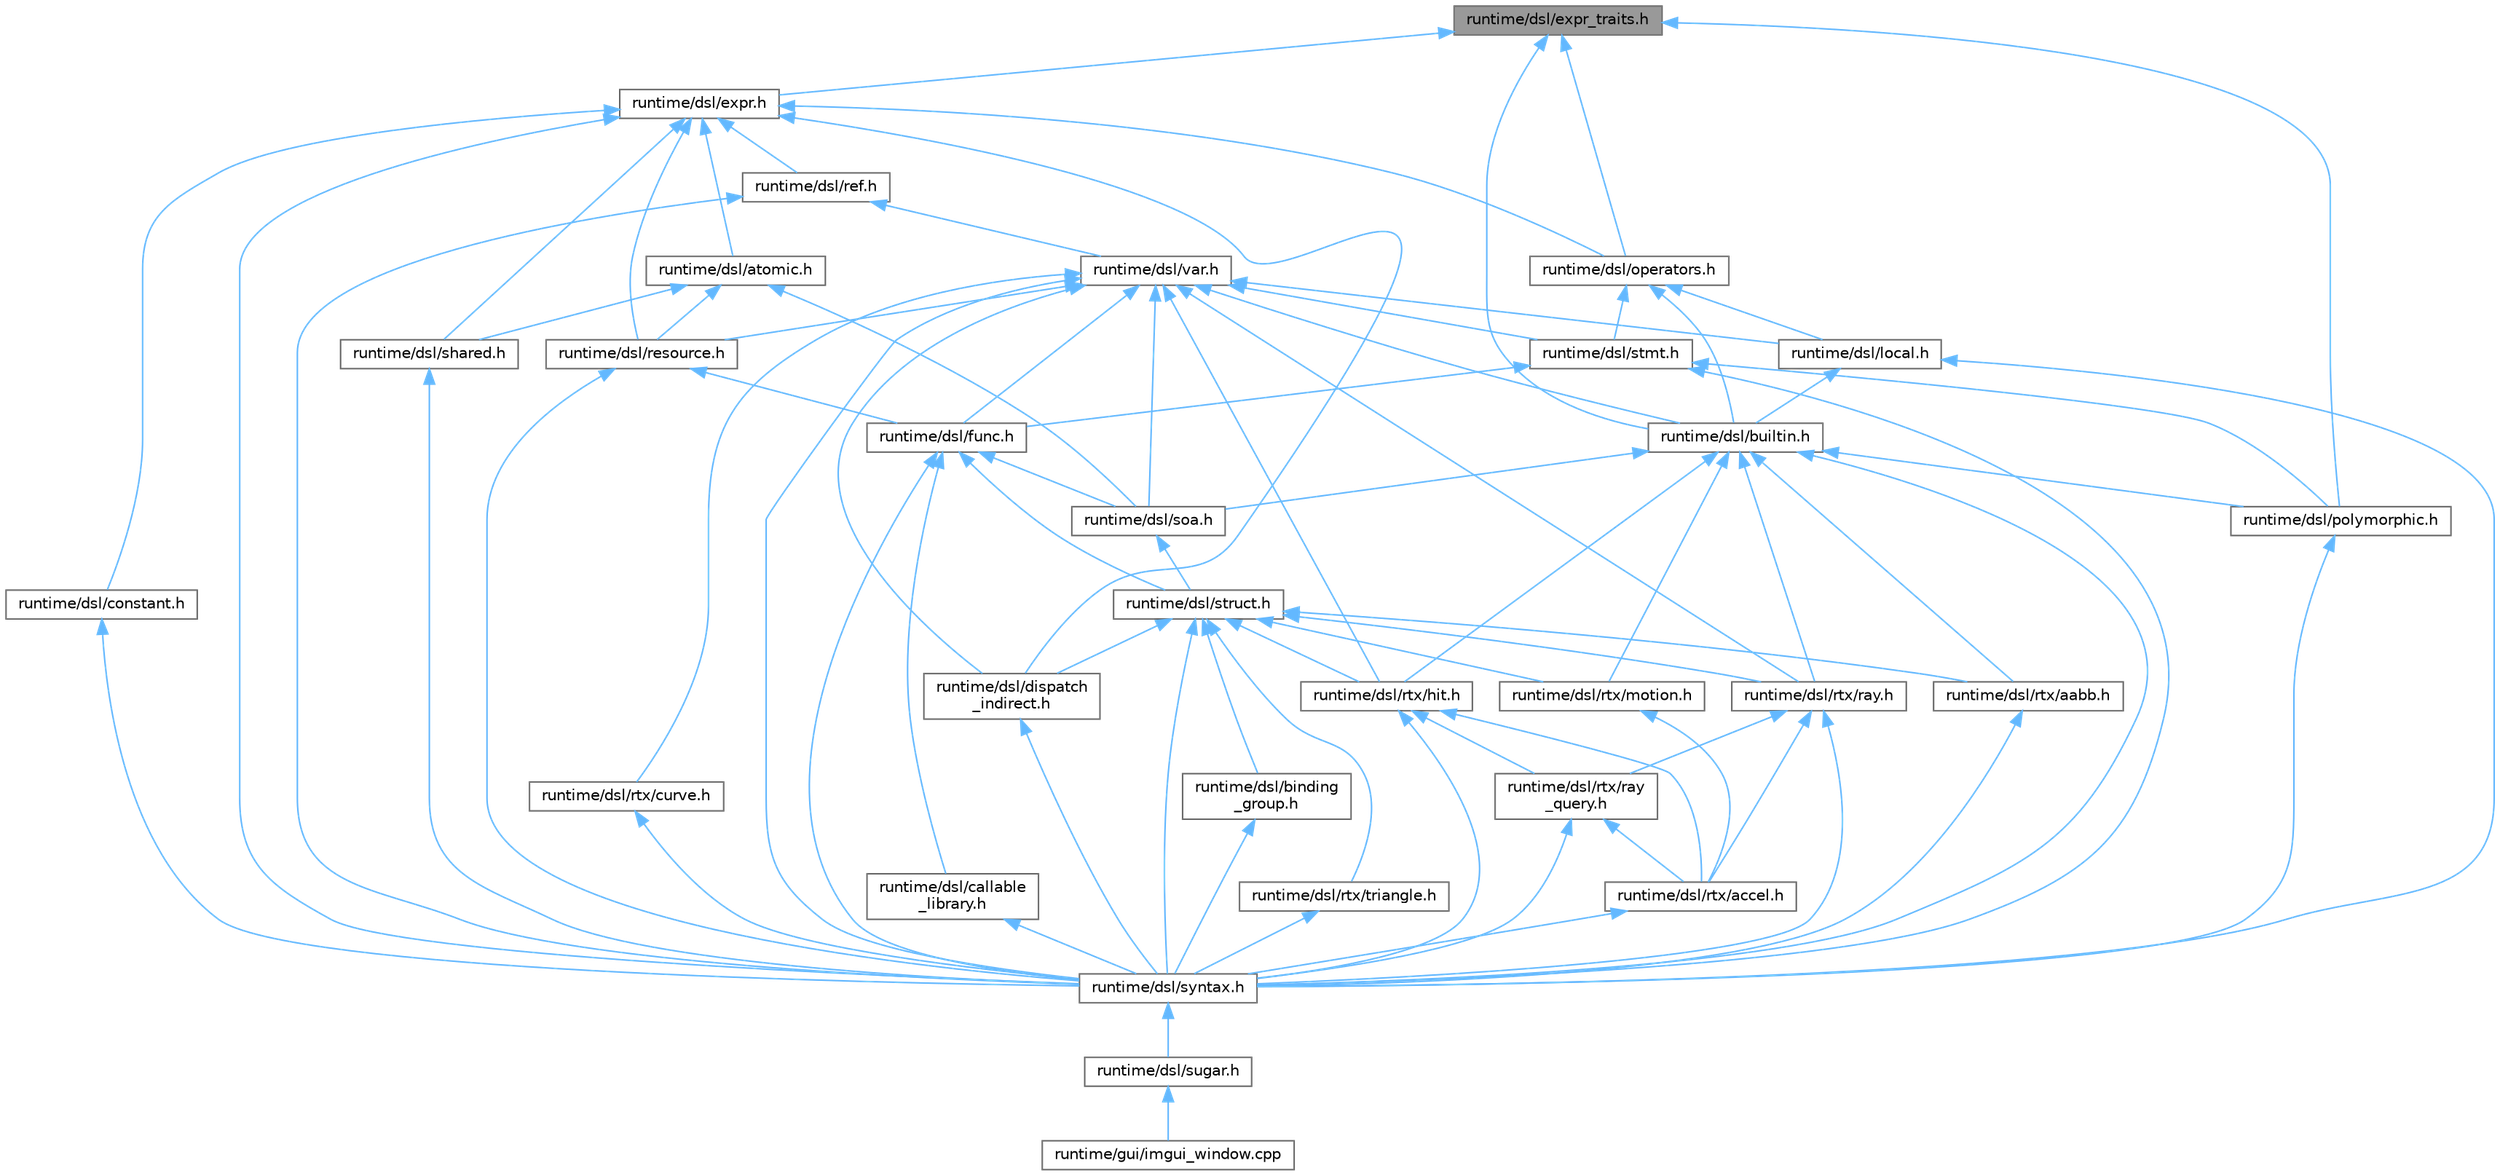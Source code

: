 digraph "runtime/dsl/expr_traits.h"
{
 // LATEX_PDF_SIZE
  bgcolor="transparent";
  edge [fontname=Helvetica,fontsize=10,labelfontname=Helvetica,labelfontsize=10];
  node [fontname=Helvetica,fontsize=10,shape=box,height=0.2,width=0.4];
  Node1 [id="Node000001",label="runtime/dsl/expr_traits.h",height=0.2,width=0.4,color="gray40", fillcolor="grey60", style="filled", fontcolor="black",tooltip=" "];
  Node1 -> Node2 [id="edge1_Node000001_Node000002",dir="back",color="steelblue1",style="solid",tooltip=" "];
  Node2 [id="Node000002",label="runtime/dsl/builtin.h",height=0.2,width=0.4,color="grey40", fillcolor="white", style="filled",URL="$builtin_8h.html",tooltip=" "];
  Node2 -> Node3 [id="edge2_Node000002_Node000003",dir="back",color="steelblue1",style="solid",tooltip=" "];
  Node3 [id="Node000003",label="runtime/dsl/polymorphic.h",height=0.2,width=0.4,color="grey40", fillcolor="white", style="filled",URL="$polymorphic_8h.html",tooltip=" "];
  Node3 -> Node4 [id="edge3_Node000003_Node000004",dir="back",color="steelblue1",style="solid",tooltip=" "];
  Node4 [id="Node000004",label="runtime/dsl/syntax.h",height=0.2,width=0.4,color="grey40", fillcolor="white", style="filled",URL="$syntax_8h.html",tooltip=" "];
  Node4 -> Node5 [id="edge4_Node000004_Node000005",dir="back",color="steelblue1",style="solid",tooltip=" "];
  Node5 [id="Node000005",label="runtime/dsl/sugar.h",height=0.2,width=0.4,color="grey40", fillcolor="white", style="filled",URL="$sugar_8h.html",tooltip=" "];
  Node5 -> Node6 [id="edge5_Node000005_Node000006",dir="back",color="steelblue1",style="solid",tooltip=" "];
  Node6 [id="Node000006",label="runtime/gui/imgui_window.cpp",height=0.2,width=0.4,color="grey40", fillcolor="white", style="filled",URL="$imgui__window_8cpp.html",tooltip=" "];
  Node2 -> Node7 [id="edge6_Node000002_Node000007",dir="back",color="steelblue1",style="solid",tooltip=" "];
  Node7 [id="Node000007",label="runtime/dsl/rtx/aabb.h",height=0.2,width=0.4,color="grey40", fillcolor="white", style="filled",URL="$dsl_2rtx_2aabb_8h.html",tooltip=" "];
  Node7 -> Node4 [id="edge7_Node000007_Node000004",dir="back",color="steelblue1",style="solid",tooltip=" "];
  Node2 -> Node8 [id="edge8_Node000002_Node000008",dir="back",color="steelblue1",style="solid",tooltip=" "];
  Node8 [id="Node000008",label="runtime/dsl/rtx/hit.h",height=0.2,width=0.4,color="grey40", fillcolor="white", style="filled",URL="$dsl_2rtx_2hit_8h.html",tooltip=" "];
  Node8 -> Node9 [id="edge9_Node000008_Node000009",dir="back",color="steelblue1",style="solid",tooltip=" "];
  Node9 [id="Node000009",label="runtime/dsl/rtx/accel.h",height=0.2,width=0.4,color="grey40", fillcolor="white", style="filled",URL="$dsl_2rtx_2accel_8h.html",tooltip=" "];
  Node9 -> Node4 [id="edge10_Node000009_Node000004",dir="back",color="steelblue1",style="solid",tooltip=" "];
  Node8 -> Node10 [id="edge11_Node000008_Node000010",dir="back",color="steelblue1",style="solid",tooltip=" "];
  Node10 [id="Node000010",label="runtime/dsl/rtx/ray\l_query.h",height=0.2,width=0.4,color="grey40", fillcolor="white", style="filled",URL="$ray__query_8h.html",tooltip=" "];
  Node10 -> Node9 [id="edge12_Node000010_Node000009",dir="back",color="steelblue1",style="solid",tooltip=" "];
  Node10 -> Node4 [id="edge13_Node000010_Node000004",dir="back",color="steelblue1",style="solid",tooltip=" "];
  Node8 -> Node4 [id="edge14_Node000008_Node000004",dir="back",color="steelblue1",style="solid",tooltip=" "];
  Node2 -> Node11 [id="edge15_Node000002_Node000011",dir="back",color="steelblue1",style="solid",tooltip=" "];
  Node11 [id="Node000011",label="runtime/dsl/rtx/motion.h",height=0.2,width=0.4,color="grey40", fillcolor="white", style="filled",URL="$motion_8h.html",tooltip=" "];
  Node11 -> Node9 [id="edge16_Node000011_Node000009",dir="back",color="steelblue1",style="solid",tooltip=" "];
  Node2 -> Node12 [id="edge17_Node000002_Node000012",dir="back",color="steelblue1",style="solid",tooltip=" "];
  Node12 [id="Node000012",label="runtime/dsl/rtx/ray.h",height=0.2,width=0.4,color="grey40", fillcolor="white", style="filled",URL="$dsl_2rtx_2ray_8h.html",tooltip=" "];
  Node12 -> Node9 [id="edge18_Node000012_Node000009",dir="back",color="steelblue1",style="solid",tooltip=" "];
  Node12 -> Node10 [id="edge19_Node000012_Node000010",dir="back",color="steelblue1",style="solid",tooltip=" "];
  Node12 -> Node4 [id="edge20_Node000012_Node000004",dir="back",color="steelblue1",style="solid",tooltip=" "];
  Node2 -> Node13 [id="edge21_Node000002_Node000013",dir="back",color="steelblue1",style="solid",tooltip=" "];
  Node13 [id="Node000013",label="runtime/dsl/soa.h",height=0.2,width=0.4,color="grey40", fillcolor="white", style="filled",URL="$soa_8h.html",tooltip=" "];
  Node13 -> Node14 [id="edge22_Node000013_Node000014",dir="back",color="steelblue1",style="solid",tooltip=" "];
  Node14 [id="Node000014",label="runtime/dsl/struct.h",height=0.2,width=0.4,color="grey40", fillcolor="white", style="filled",URL="$struct_8h.html",tooltip=" "];
  Node14 -> Node15 [id="edge23_Node000014_Node000015",dir="back",color="steelblue1",style="solid",tooltip=" "];
  Node15 [id="Node000015",label="runtime/dsl/binding\l_group.h",height=0.2,width=0.4,color="grey40", fillcolor="white", style="filled",URL="$binding__group_8h.html",tooltip=" "];
  Node15 -> Node4 [id="edge24_Node000015_Node000004",dir="back",color="steelblue1",style="solid",tooltip=" "];
  Node14 -> Node16 [id="edge25_Node000014_Node000016",dir="back",color="steelblue1",style="solid",tooltip=" "];
  Node16 [id="Node000016",label="runtime/dsl/dispatch\l_indirect.h",height=0.2,width=0.4,color="grey40", fillcolor="white", style="filled",URL="$dispatch__indirect_8h.html",tooltip=" "];
  Node16 -> Node4 [id="edge26_Node000016_Node000004",dir="back",color="steelblue1",style="solid",tooltip=" "];
  Node14 -> Node7 [id="edge27_Node000014_Node000007",dir="back",color="steelblue1",style="solid",tooltip=" "];
  Node14 -> Node8 [id="edge28_Node000014_Node000008",dir="back",color="steelblue1",style="solid",tooltip=" "];
  Node14 -> Node11 [id="edge29_Node000014_Node000011",dir="back",color="steelblue1",style="solid",tooltip=" "];
  Node14 -> Node12 [id="edge30_Node000014_Node000012",dir="back",color="steelblue1",style="solid",tooltip=" "];
  Node14 -> Node17 [id="edge31_Node000014_Node000017",dir="back",color="steelblue1",style="solid",tooltip=" "];
  Node17 [id="Node000017",label="runtime/dsl/rtx/triangle.h",height=0.2,width=0.4,color="grey40", fillcolor="white", style="filled",URL="$dsl_2rtx_2triangle_8h.html",tooltip=" "];
  Node17 -> Node4 [id="edge32_Node000017_Node000004",dir="back",color="steelblue1",style="solid",tooltip=" "];
  Node14 -> Node4 [id="edge33_Node000014_Node000004",dir="back",color="steelblue1",style="solid",tooltip=" "];
  Node2 -> Node4 [id="edge34_Node000002_Node000004",dir="back",color="steelblue1",style="solid",tooltip=" "];
  Node1 -> Node18 [id="edge35_Node000001_Node000018",dir="back",color="steelblue1",style="solid",tooltip=" "];
  Node18 [id="Node000018",label="runtime/dsl/expr.h",height=0.2,width=0.4,color="grey40", fillcolor="white", style="filled",URL="$expr_8h.html",tooltip=" "];
  Node18 -> Node19 [id="edge36_Node000018_Node000019",dir="back",color="steelblue1",style="solid",tooltip=" "];
  Node19 [id="Node000019",label="runtime/dsl/atomic.h",height=0.2,width=0.4,color="grey40", fillcolor="white", style="filled",URL="$dsl_2atomic_8h.html",tooltip=" "];
  Node19 -> Node20 [id="edge37_Node000019_Node000020",dir="back",color="steelblue1",style="solid",tooltip=" "];
  Node20 [id="Node000020",label="runtime/dsl/resource.h",height=0.2,width=0.4,color="grey40", fillcolor="white", style="filled",URL="$dsl_2resource_8h.html",tooltip=" "];
  Node20 -> Node21 [id="edge38_Node000020_Node000021",dir="back",color="steelblue1",style="solid",tooltip=" "];
  Node21 [id="Node000021",label="runtime/dsl/func.h",height=0.2,width=0.4,color="grey40", fillcolor="white", style="filled",URL="$func_8h.html",tooltip=" "];
  Node21 -> Node22 [id="edge39_Node000021_Node000022",dir="back",color="steelblue1",style="solid",tooltip=" "];
  Node22 [id="Node000022",label="runtime/dsl/callable\l_library.h",height=0.2,width=0.4,color="grey40", fillcolor="white", style="filled",URL="$dsl_2callable__library_8h.html",tooltip=" "];
  Node22 -> Node4 [id="edge40_Node000022_Node000004",dir="back",color="steelblue1",style="solid",tooltip=" "];
  Node21 -> Node13 [id="edge41_Node000021_Node000013",dir="back",color="steelblue1",style="solid",tooltip=" "];
  Node21 -> Node14 [id="edge42_Node000021_Node000014",dir="back",color="steelblue1",style="solid",tooltip=" "];
  Node21 -> Node4 [id="edge43_Node000021_Node000004",dir="back",color="steelblue1",style="solid",tooltip=" "];
  Node20 -> Node4 [id="edge44_Node000020_Node000004",dir="back",color="steelblue1",style="solid",tooltip=" "];
  Node19 -> Node23 [id="edge45_Node000019_Node000023",dir="back",color="steelblue1",style="solid",tooltip=" "];
  Node23 [id="Node000023",label="runtime/dsl/shared.h",height=0.2,width=0.4,color="grey40", fillcolor="white", style="filled",URL="$shared_8h.html",tooltip=" "];
  Node23 -> Node4 [id="edge46_Node000023_Node000004",dir="back",color="steelblue1",style="solid",tooltip=" "];
  Node19 -> Node13 [id="edge47_Node000019_Node000013",dir="back",color="steelblue1",style="solid",tooltip=" "];
  Node18 -> Node24 [id="edge48_Node000018_Node000024",dir="back",color="steelblue1",style="solid",tooltip=" "];
  Node24 [id="Node000024",label="runtime/dsl/constant.h",height=0.2,width=0.4,color="grey40", fillcolor="white", style="filled",URL="$constant_8h.html",tooltip=" "];
  Node24 -> Node4 [id="edge49_Node000024_Node000004",dir="back",color="steelblue1",style="solid",tooltip=" "];
  Node18 -> Node16 [id="edge50_Node000018_Node000016",dir="back",color="steelblue1",style="solid",tooltip=" "];
  Node18 -> Node25 [id="edge51_Node000018_Node000025",dir="back",color="steelblue1",style="solid",tooltip=" "];
  Node25 [id="Node000025",label="runtime/dsl/operators.h",height=0.2,width=0.4,color="grey40", fillcolor="white", style="filled",URL="$operators_8h.html",tooltip=" "];
  Node25 -> Node2 [id="edge52_Node000025_Node000002",dir="back",color="steelblue1",style="solid",tooltip=" "];
  Node25 -> Node26 [id="edge53_Node000025_Node000026",dir="back",color="steelblue1",style="solid",tooltip=" "];
  Node26 [id="Node000026",label="runtime/dsl/local.h",height=0.2,width=0.4,color="grey40", fillcolor="white", style="filled",URL="$local_8h.html",tooltip=" "];
  Node26 -> Node2 [id="edge54_Node000026_Node000002",dir="back",color="steelblue1",style="solid",tooltip=" "];
  Node26 -> Node4 [id="edge55_Node000026_Node000004",dir="back",color="steelblue1",style="solid",tooltip=" "];
  Node25 -> Node27 [id="edge56_Node000025_Node000027",dir="back",color="steelblue1",style="solid",tooltip=" "];
  Node27 [id="Node000027",label="runtime/dsl/stmt.h",height=0.2,width=0.4,color="grey40", fillcolor="white", style="filled",URL="$stmt_8h.html",tooltip=" "];
  Node27 -> Node21 [id="edge57_Node000027_Node000021",dir="back",color="steelblue1",style="solid",tooltip=" "];
  Node27 -> Node3 [id="edge58_Node000027_Node000003",dir="back",color="steelblue1",style="solid",tooltip=" "];
  Node27 -> Node4 [id="edge59_Node000027_Node000004",dir="back",color="steelblue1",style="solid",tooltip=" "];
  Node18 -> Node28 [id="edge60_Node000018_Node000028",dir="back",color="steelblue1",style="solid",tooltip=" "];
  Node28 [id="Node000028",label="runtime/dsl/ref.h",height=0.2,width=0.4,color="grey40", fillcolor="white", style="filled",URL="$ref_8h.html",tooltip=" "];
  Node28 -> Node4 [id="edge61_Node000028_Node000004",dir="back",color="steelblue1",style="solid",tooltip=" "];
  Node28 -> Node29 [id="edge62_Node000028_Node000029",dir="back",color="steelblue1",style="solid",tooltip=" "];
  Node29 [id="Node000029",label="runtime/dsl/var.h",height=0.2,width=0.4,color="grey40", fillcolor="white", style="filled",URL="$var_8h.html",tooltip=" "];
  Node29 -> Node2 [id="edge63_Node000029_Node000002",dir="back",color="steelblue1",style="solid",tooltip=" "];
  Node29 -> Node16 [id="edge64_Node000029_Node000016",dir="back",color="steelblue1",style="solid",tooltip=" "];
  Node29 -> Node21 [id="edge65_Node000029_Node000021",dir="back",color="steelblue1",style="solid",tooltip=" "];
  Node29 -> Node26 [id="edge66_Node000029_Node000026",dir="back",color="steelblue1",style="solid",tooltip=" "];
  Node29 -> Node20 [id="edge67_Node000029_Node000020",dir="back",color="steelblue1",style="solid",tooltip=" "];
  Node29 -> Node30 [id="edge68_Node000029_Node000030",dir="back",color="steelblue1",style="solid",tooltip=" "];
  Node30 [id="Node000030",label="runtime/dsl/rtx/curve.h",height=0.2,width=0.4,color="grey40", fillcolor="white", style="filled",URL="$dsl_2rtx_2curve_8h.html",tooltip=" "];
  Node30 -> Node4 [id="edge69_Node000030_Node000004",dir="back",color="steelblue1",style="solid",tooltip=" "];
  Node29 -> Node8 [id="edge70_Node000029_Node000008",dir="back",color="steelblue1",style="solid",tooltip=" "];
  Node29 -> Node12 [id="edge71_Node000029_Node000012",dir="back",color="steelblue1",style="solid",tooltip=" "];
  Node29 -> Node13 [id="edge72_Node000029_Node000013",dir="back",color="steelblue1",style="solid",tooltip=" "];
  Node29 -> Node27 [id="edge73_Node000029_Node000027",dir="back",color="steelblue1",style="solid",tooltip=" "];
  Node29 -> Node4 [id="edge74_Node000029_Node000004",dir="back",color="steelblue1",style="solid",tooltip=" "];
  Node18 -> Node20 [id="edge75_Node000018_Node000020",dir="back",color="steelblue1",style="solid",tooltip=" "];
  Node18 -> Node23 [id="edge76_Node000018_Node000023",dir="back",color="steelblue1",style="solid",tooltip=" "];
  Node18 -> Node4 [id="edge77_Node000018_Node000004",dir="back",color="steelblue1",style="solid",tooltip=" "];
  Node1 -> Node25 [id="edge78_Node000001_Node000025",dir="back",color="steelblue1",style="solid",tooltip=" "];
  Node1 -> Node3 [id="edge79_Node000001_Node000003",dir="back",color="steelblue1",style="solid",tooltip=" "];
}
